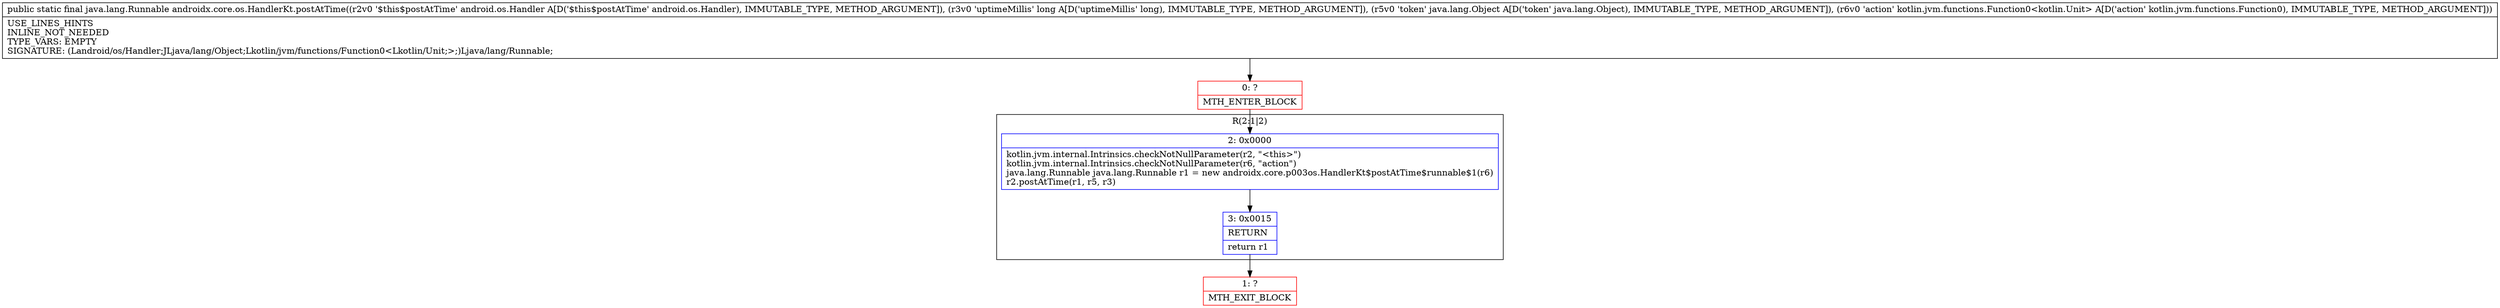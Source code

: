 digraph "CFG forandroidx.core.os.HandlerKt.postAtTime(Landroid\/os\/Handler;JLjava\/lang\/Object;Lkotlin\/jvm\/functions\/Function0;)Ljava\/lang\/Runnable;" {
subgraph cluster_Region_1098376706 {
label = "R(2:1|2)";
node [shape=record,color=blue];
Node_2 [shape=record,label="{2\:\ 0x0000|kotlin.jvm.internal.Intrinsics.checkNotNullParameter(r2, \"\<this\>\")\lkotlin.jvm.internal.Intrinsics.checkNotNullParameter(r6, \"action\")\ljava.lang.Runnable java.lang.Runnable r1 = new androidx.core.p003os.HandlerKt$postAtTime$runnable$1(r6)\lr2.postAtTime(r1, r5, r3)\l}"];
Node_3 [shape=record,label="{3\:\ 0x0015|RETURN\l|return r1\l}"];
}
Node_0 [shape=record,color=red,label="{0\:\ ?|MTH_ENTER_BLOCK\l}"];
Node_1 [shape=record,color=red,label="{1\:\ ?|MTH_EXIT_BLOCK\l}"];
MethodNode[shape=record,label="{public static final java.lang.Runnable androidx.core.os.HandlerKt.postAtTime((r2v0 '$this$postAtTime' android.os.Handler A[D('$this$postAtTime' android.os.Handler), IMMUTABLE_TYPE, METHOD_ARGUMENT]), (r3v0 'uptimeMillis' long A[D('uptimeMillis' long), IMMUTABLE_TYPE, METHOD_ARGUMENT]), (r5v0 'token' java.lang.Object A[D('token' java.lang.Object), IMMUTABLE_TYPE, METHOD_ARGUMENT]), (r6v0 'action' kotlin.jvm.functions.Function0\<kotlin.Unit\> A[D('action' kotlin.jvm.functions.Function0), IMMUTABLE_TYPE, METHOD_ARGUMENT]))  | USE_LINES_HINTS\lINLINE_NOT_NEEDED\lTYPE_VARS: EMPTY\lSIGNATURE: (Landroid\/os\/Handler;JLjava\/lang\/Object;Lkotlin\/jvm\/functions\/Function0\<Lkotlin\/Unit;\>;)Ljava\/lang\/Runnable;\l}"];
MethodNode -> Node_0;Node_2 -> Node_3;
Node_3 -> Node_1;
Node_0 -> Node_2;
}

